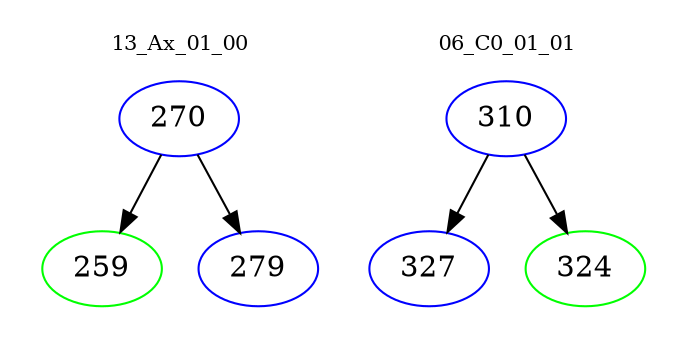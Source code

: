 digraph{
subgraph cluster_0 {
color = white
label = "13_Ax_01_00";
fontsize=10;
T0_270 [label="270", color="blue"]
T0_270 -> T0_259 [color="black"]
T0_259 [label="259", color="green"]
T0_270 -> T0_279 [color="black"]
T0_279 [label="279", color="blue"]
}
subgraph cluster_1 {
color = white
label = "06_C0_01_01";
fontsize=10;
T1_310 [label="310", color="blue"]
T1_310 -> T1_327 [color="black"]
T1_327 [label="327", color="blue"]
T1_310 -> T1_324 [color="black"]
T1_324 [label="324", color="green"]
}
}
